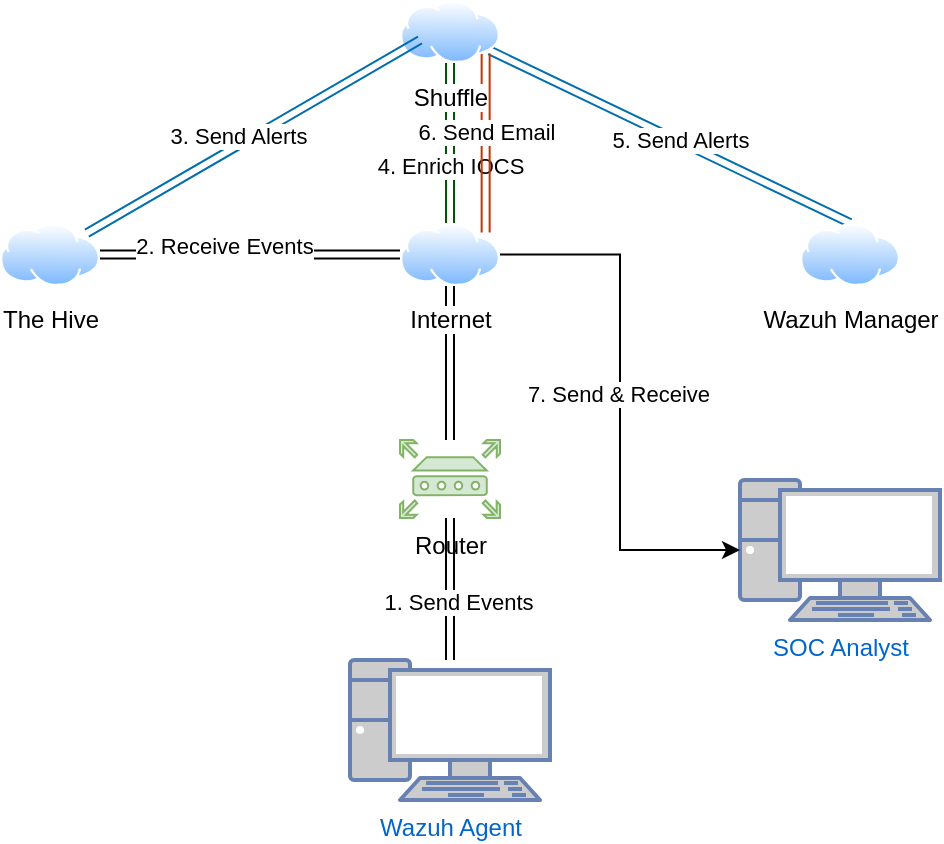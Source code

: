 <mxfile version="24.2.5" type="github">
  <diagram name="Page-1" id="KtaaiM5RCvJgxlkwDIS9">
    <mxGraphModel dx="648" dy="450" grid="1" gridSize="10" guides="1" tooltips="1" connect="1" arrows="1" fold="1" page="1" pageScale="1" pageWidth="850" pageHeight="1100" math="0" shadow="0">
      <root>
        <mxCell id="0" />
        <mxCell id="1" parent="0" />
        <mxCell id="Dn9yDmMurxADyDGAKcIU-10" value="" style="edgeStyle=orthogonalEdgeStyle;rounded=0;orthogonalLoop=1;jettySize=auto;html=1;shape=link;" edge="1" parent="1" source="Dn9yDmMurxADyDGAKcIU-1" target="Dn9yDmMurxADyDGAKcIU-2">
          <mxGeometry relative="1" as="geometry" />
        </mxCell>
        <mxCell id="Dn9yDmMurxADyDGAKcIU-11" value="1. Send Events" style="edgeLabel;html=1;align=center;verticalAlign=middle;resizable=0;points=[];" vertex="1" connectable="0" parent="Dn9yDmMurxADyDGAKcIU-10">
          <mxGeometry x="-0.183" y="-4" relative="1" as="geometry">
            <mxPoint as="offset" />
          </mxGeometry>
        </mxCell>
        <mxCell id="Dn9yDmMurxADyDGAKcIU-1" value="Wazuh Agent" style="fontColor=#0066CC;verticalAlign=top;verticalLabelPosition=bottom;labelPosition=center;align=center;html=1;outlineConnect=0;fillColor=#CCCCCC;strokeColor=#6881B3;gradientColor=none;gradientDirection=north;strokeWidth=2;shape=mxgraph.networks.pc;" vertex="1" parent="1">
          <mxGeometry x="375" y="330" width="100" height="70" as="geometry" />
        </mxCell>
        <mxCell id="Dn9yDmMurxADyDGAKcIU-12" value="" style="edgeStyle=orthogonalEdgeStyle;rounded=0;orthogonalLoop=1;jettySize=auto;html=1;shape=link;" edge="1" parent="1" source="Dn9yDmMurxADyDGAKcIU-2" target="Dn9yDmMurxADyDGAKcIU-3">
          <mxGeometry relative="1" as="geometry" />
        </mxCell>
        <mxCell id="Dn9yDmMurxADyDGAKcIU-2" value="Router" style="sketch=0;aspect=fixed;pointerEvents=1;shadow=0;dashed=0;html=1;strokeColor=#82b366;labelPosition=center;verticalLabelPosition=bottom;verticalAlign=top;align=center;fillColor=#d5e8d4;shape=mxgraph.mscae.enterprise.router" vertex="1" parent="1">
          <mxGeometry x="400" y="220" width="50" height="39" as="geometry" />
        </mxCell>
        <mxCell id="Dn9yDmMurxADyDGAKcIU-13" style="edgeStyle=orthogonalEdgeStyle;rounded=0;orthogonalLoop=1;jettySize=auto;html=1;shape=link;" edge="1" parent="1" source="Dn9yDmMurxADyDGAKcIU-3" target="Dn9yDmMurxADyDGAKcIU-6">
          <mxGeometry relative="1" as="geometry" />
        </mxCell>
        <mxCell id="Dn9yDmMurxADyDGAKcIU-14" value="2. Receive Events" style="edgeLabel;html=1;align=center;verticalAlign=middle;resizable=0;points=[];" vertex="1" connectable="0" parent="Dn9yDmMurxADyDGAKcIU-13">
          <mxGeometry x="0.173" y="-5" relative="1" as="geometry">
            <mxPoint as="offset" />
          </mxGeometry>
        </mxCell>
        <mxCell id="Dn9yDmMurxADyDGAKcIU-3" value="Internet" style="image;aspect=fixed;perimeter=ellipsePerimeter;html=1;align=center;shadow=0;dashed=0;spacingTop=3;image=img/lib/active_directory/internet_cloud.svg;" vertex="1" parent="1">
          <mxGeometry x="400" y="111.5" width="50" height="31.5" as="geometry" />
        </mxCell>
        <mxCell id="Dn9yDmMurxADyDGAKcIU-18" value="" style="edgeStyle=orthogonalEdgeStyle;rounded=0;orthogonalLoop=1;jettySize=auto;html=1;fillColor=#008a00;strokeColor=#005700;shape=link;" edge="1" parent="1" source="Dn9yDmMurxADyDGAKcIU-4" target="Dn9yDmMurxADyDGAKcIU-3">
          <mxGeometry relative="1" as="geometry" />
        </mxCell>
        <mxCell id="Dn9yDmMurxADyDGAKcIU-19" value="4. Enrich IOCS" style="edgeLabel;html=1;align=center;verticalAlign=middle;resizable=0;points=[];" vertex="1" connectable="0" parent="Dn9yDmMurxADyDGAKcIU-18">
          <mxGeometry x="0.183" relative="1" as="geometry">
            <mxPoint y="4" as="offset" />
          </mxGeometry>
        </mxCell>
        <mxCell id="Dn9yDmMurxADyDGAKcIU-20" style="rounded=0;orthogonalLoop=1;jettySize=auto;html=1;entryX=0.5;entryY=0;entryDx=0;entryDy=0;shape=link;fillColor=#1ba1e2;strokeColor=#006EAF;" edge="1" parent="1" source="Dn9yDmMurxADyDGAKcIU-4" target="Dn9yDmMurxADyDGAKcIU-5">
          <mxGeometry relative="1" as="geometry" />
        </mxCell>
        <mxCell id="Dn9yDmMurxADyDGAKcIU-21" value="5. Send Alerts" style="edgeLabel;html=1;align=center;verticalAlign=middle;resizable=0;points=[];" vertex="1" connectable="0" parent="Dn9yDmMurxADyDGAKcIU-20">
          <mxGeometry x="0.151" y="1" relative="1" as="geometry">
            <mxPoint x="-9" y="-4" as="offset" />
          </mxGeometry>
        </mxCell>
        <mxCell id="Dn9yDmMurxADyDGAKcIU-22" style="rounded=0;orthogonalLoop=1;jettySize=auto;html=1;entryX=1;entryY=0;entryDx=0;entryDy=0;fillColor=#fa6800;strokeColor=#C73500;shape=link;exitX=1;exitY=1;exitDx=0;exitDy=0;" edge="1" parent="1" source="Dn9yDmMurxADyDGAKcIU-4" target="Dn9yDmMurxADyDGAKcIU-3">
          <mxGeometry relative="1" as="geometry" />
        </mxCell>
        <mxCell id="Dn9yDmMurxADyDGAKcIU-24" value="6. Send Email" style="edgeLabel;html=1;align=center;verticalAlign=middle;resizable=0;points=[];" vertex="1" connectable="0" parent="Dn9yDmMurxADyDGAKcIU-22">
          <mxGeometry x="-0.125" relative="1" as="geometry">
            <mxPoint as="offset" />
          </mxGeometry>
        </mxCell>
        <mxCell id="Dn9yDmMurxADyDGAKcIU-4" value="Shuffle" style="image;aspect=fixed;perimeter=ellipsePerimeter;html=1;align=center;shadow=0;dashed=0;spacingTop=3;image=img/lib/active_directory/internet_cloud.svg;" vertex="1" parent="1">
          <mxGeometry x="400" width="50" height="31.5" as="geometry" />
        </mxCell>
        <mxCell id="Dn9yDmMurxADyDGAKcIU-5" value="Wazuh Manager" style="image;aspect=fixed;perimeter=ellipsePerimeter;html=1;align=center;shadow=0;dashed=0;spacingTop=3;image=img/lib/active_directory/internet_cloud.svg;" vertex="1" parent="1">
          <mxGeometry x="600" y="111.5" width="50" height="31.5" as="geometry" />
        </mxCell>
        <mxCell id="Dn9yDmMurxADyDGAKcIU-6" value="The Hive" style="image;aspect=fixed;perimeter=ellipsePerimeter;html=1;align=center;shadow=0;dashed=0;spacingTop=3;image=img/lib/active_directory/internet_cloud.svg;" vertex="1" parent="1">
          <mxGeometry x="200" y="111.5" width="50" height="31.5" as="geometry" />
        </mxCell>
        <mxCell id="Dn9yDmMurxADyDGAKcIU-8" value="SOC Analyst" style="fontColor=#0066CC;verticalAlign=top;verticalLabelPosition=bottom;labelPosition=center;align=center;html=1;outlineConnect=0;fillColor=#CCCCCC;strokeColor=#6881B3;gradientColor=none;gradientDirection=north;strokeWidth=2;shape=mxgraph.networks.pc;" vertex="1" parent="1">
          <mxGeometry x="570" y="240" width="100" height="70" as="geometry" />
        </mxCell>
        <mxCell id="Dn9yDmMurxADyDGAKcIU-16" style="rounded=0;orthogonalLoop=1;jettySize=auto;html=1;entryX=0.2;entryY=0.635;entryDx=0;entryDy=0;entryPerimeter=0;shape=link;fillColor=#1ba1e2;strokeColor=#006EAF;" edge="1" parent="1" source="Dn9yDmMurxADyDGAKcIU-6" target="Dn9yDmMurxADyDGAKcIU-4">
          <mxGeometry relative="1" as="geometry" />
        </mxCell>
        <mxCell id="Dn9yDmMurxADyDGAKcIU-17" value="3. Send Alerts" style="edgeLabel;html=1;align=center;verticalAlign=middle;resizable=0;points=[];" vertex="1" connectable="0" parent="Dn9yDmMurxADyDGAKcIU-16">
          <mxGeometry x="0.214" y="3" relative="1" as="geometry">
            <mxPoint x="-24" y="12" as="offset" />
          </mxGeometry>
        </mxCell>
        <mxCell id="Dn9yDmMurxADyDGAKcIU-23" style="edgeStyle=orthogonalEdgeStyle;rounded=0;orthogonalLoop=1;jettySize=auto;html=1;entryX=0;entryY=0.5;entryDx=0;entryDy=0;entryPerimeter=0;" edge="1" parent="1" source="Dn9yDmMurxADyDGAKcIU-3" target="Dn9yDmMurxADyDGAKcIU-8">
          <mxGeometry relative="1" as="geometry" />
        </mxCell>
        <mxCell id="Dn9yDmMurxADyDGAKcIU-25" value="7. Send &amp;amp; Receive" style="edgeLabel;html=1;align=center;verticalAlign=middle;resizable=0;points=[];" vertex="1" connectable="0" parent="Dn9yDmMurxADyDGAKcIU-23">
          <mxGeometry x="-0.032" y="-1" relative="1" as="geometry">
            <mxPoint as="offset" />
          </mxGeometry>
        </mxCell>
      </root>
    </mxGraphModel>
  </diagram>
</mxfile>
